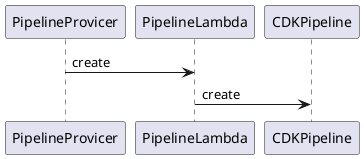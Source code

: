 @startuml pipelineProvider
PipelineProvicer-> PipelineLambda: create
PipelineLambda-> CDKPipeline: create
@enduml